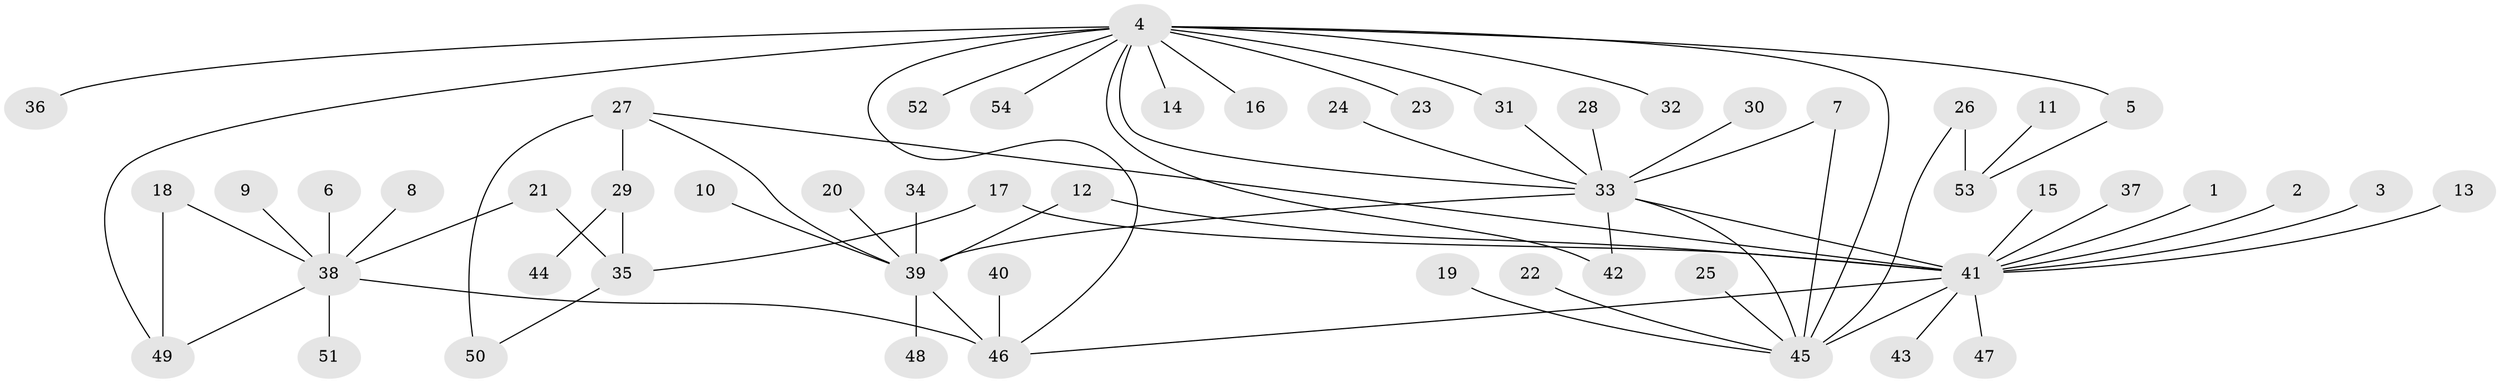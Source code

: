 // original degree distribution, {14: 0.009615384615384616, 4: 0.04807692307692308, 13: 0.009615384615384616, 5: 0.038461538461538464, 15: 0.009615384615384616, 3: 0.10576923076923077, 1: 0.5, 6: 0.009615384615384616, 2: 0.25, 9: 0.009615384615384616, 8: 0.009615384615384616}
// Generated by graph-tools (version 1.1) at 2025/25/03/09/25 03:25:59]
// undirected, 54 vertices, 68 edges
graph export_dot {
graph [start="1"]
  node [color=gray90,style=filled];
  1;
  2;
  3;
  4;
  5;
  6;
  7;
  8;
  9;
  10;
  11;
  12;
  13;
  14;
  15;
  16;
  17;
  18;
  19;
  20;
  21;
  22;
  23;
  24;
  25;
  26;
  27;
  28;
  29;
  30;
  31;
  32;
  33;
  34;
  35;
  36;
  37;
  38;
  39;
  40;
  41;
  42;
  43;
  44;
  45;
  46;
  47;
  48;
  49;
  50;
  51;
  52;
  53;
  54;
  1 -- 41 [weight=1.0];
  2 -- 41 [weight=1.0];
  3 -- 41 [weight=1.0];
  4 -- 5 [weight=1.0];
  4 -- 14 [weight=1.0];
  4 -- 16 [weight=1.0];
  4 -- 23 [weight=1.0];
  4 -- 31 [weight=1.0];
  4 -- 32 [weight=1.0];
  4 -- 33 [weight=1.0];
  4 -- 36 [weight=1.0];
  4 -- 42 [weight=1.0];
  4 -- 45 [weight=1.0];
  4 -- 46 [weight=1.0];
  4 -- 49 [weight=1.0];
  4 -- 52 [weight=1.0];
  4 -- 54 [weight=1.0];
  5 -- 53 [weight=1.0];
  6 -- 38 [weight=1.0];
  7 -- 33 [weight=1.0];
  7 -- 45 [weight=1.0];
  8 -- 38 [weight=1.0];
  9 -- 38 [weight=1.0];
  10 -- 39 [weight=1.0];
  11 -- 53 [weight=1.0];
  12 -- 39 [weight=1.0];
  12 -- 41 [weight=1.0];
  13 -- 41 [weight=1.0];
  15 -- 41 [weight=1.0];
  17 -- 35 [weight=1.0];
  17 -- 41 [weight=1.0];
  18 -- 38 [weight=1.0];
  18 -- 49 [weight=1.0];
  19 -- 45 [weight=1.0];
  20 -- 39 [weight=1.0];
  21 -- 35 [weight=1.0];
  21 -- 38 [weight=1.0];
  22 -- 45 [weight=1.0];
  24 -- 33 [weight=1.0];
  25 -- 45 [weight=1.0];
  26 -- 45 [weight=1.0];
  26 -- 53 [weight=1.0];
  27 -- 29 [weight=1.0];
  27 -- 39 [weight=1.0];
  27 -- 41 [weight=1.0];
  27 -- 50 [weight=2.0];
  28 -- 33 [weight=1.0];
  29 -- 35 [weight=1.0];
  29 -- 44 [weight=1.0];
  30 -- 33 [weight=1.0];
  31 -- 33 [weight=1.0];
  33 -- 39 [weight=1.0];
  33 -- 41 [weight=1.0];
  33 -- 42 [weight=1.0];
  33 -- 45 [weight=1.0];
  34 -- 39 [weight=1.0];
  35 -- 50 [weight=1.0];
  37 -- 41 [weight=1.0];
  38 -- 46 [weight=1.0];
  38 -- 49 [weight=1.0];
  38 -- 51 [weight=1.0];
  39 -- 46 [weight=2.0];
  39 -- 48 [weight=1.0];
  40 -- 46 [weight=1.0];
  41 -- 43 [weight=1.0];
  41 -- 45 [weight=1.0];
  41 -- 46 [weight=1.0];
  41 -- 47 [weight=1.0];
}
